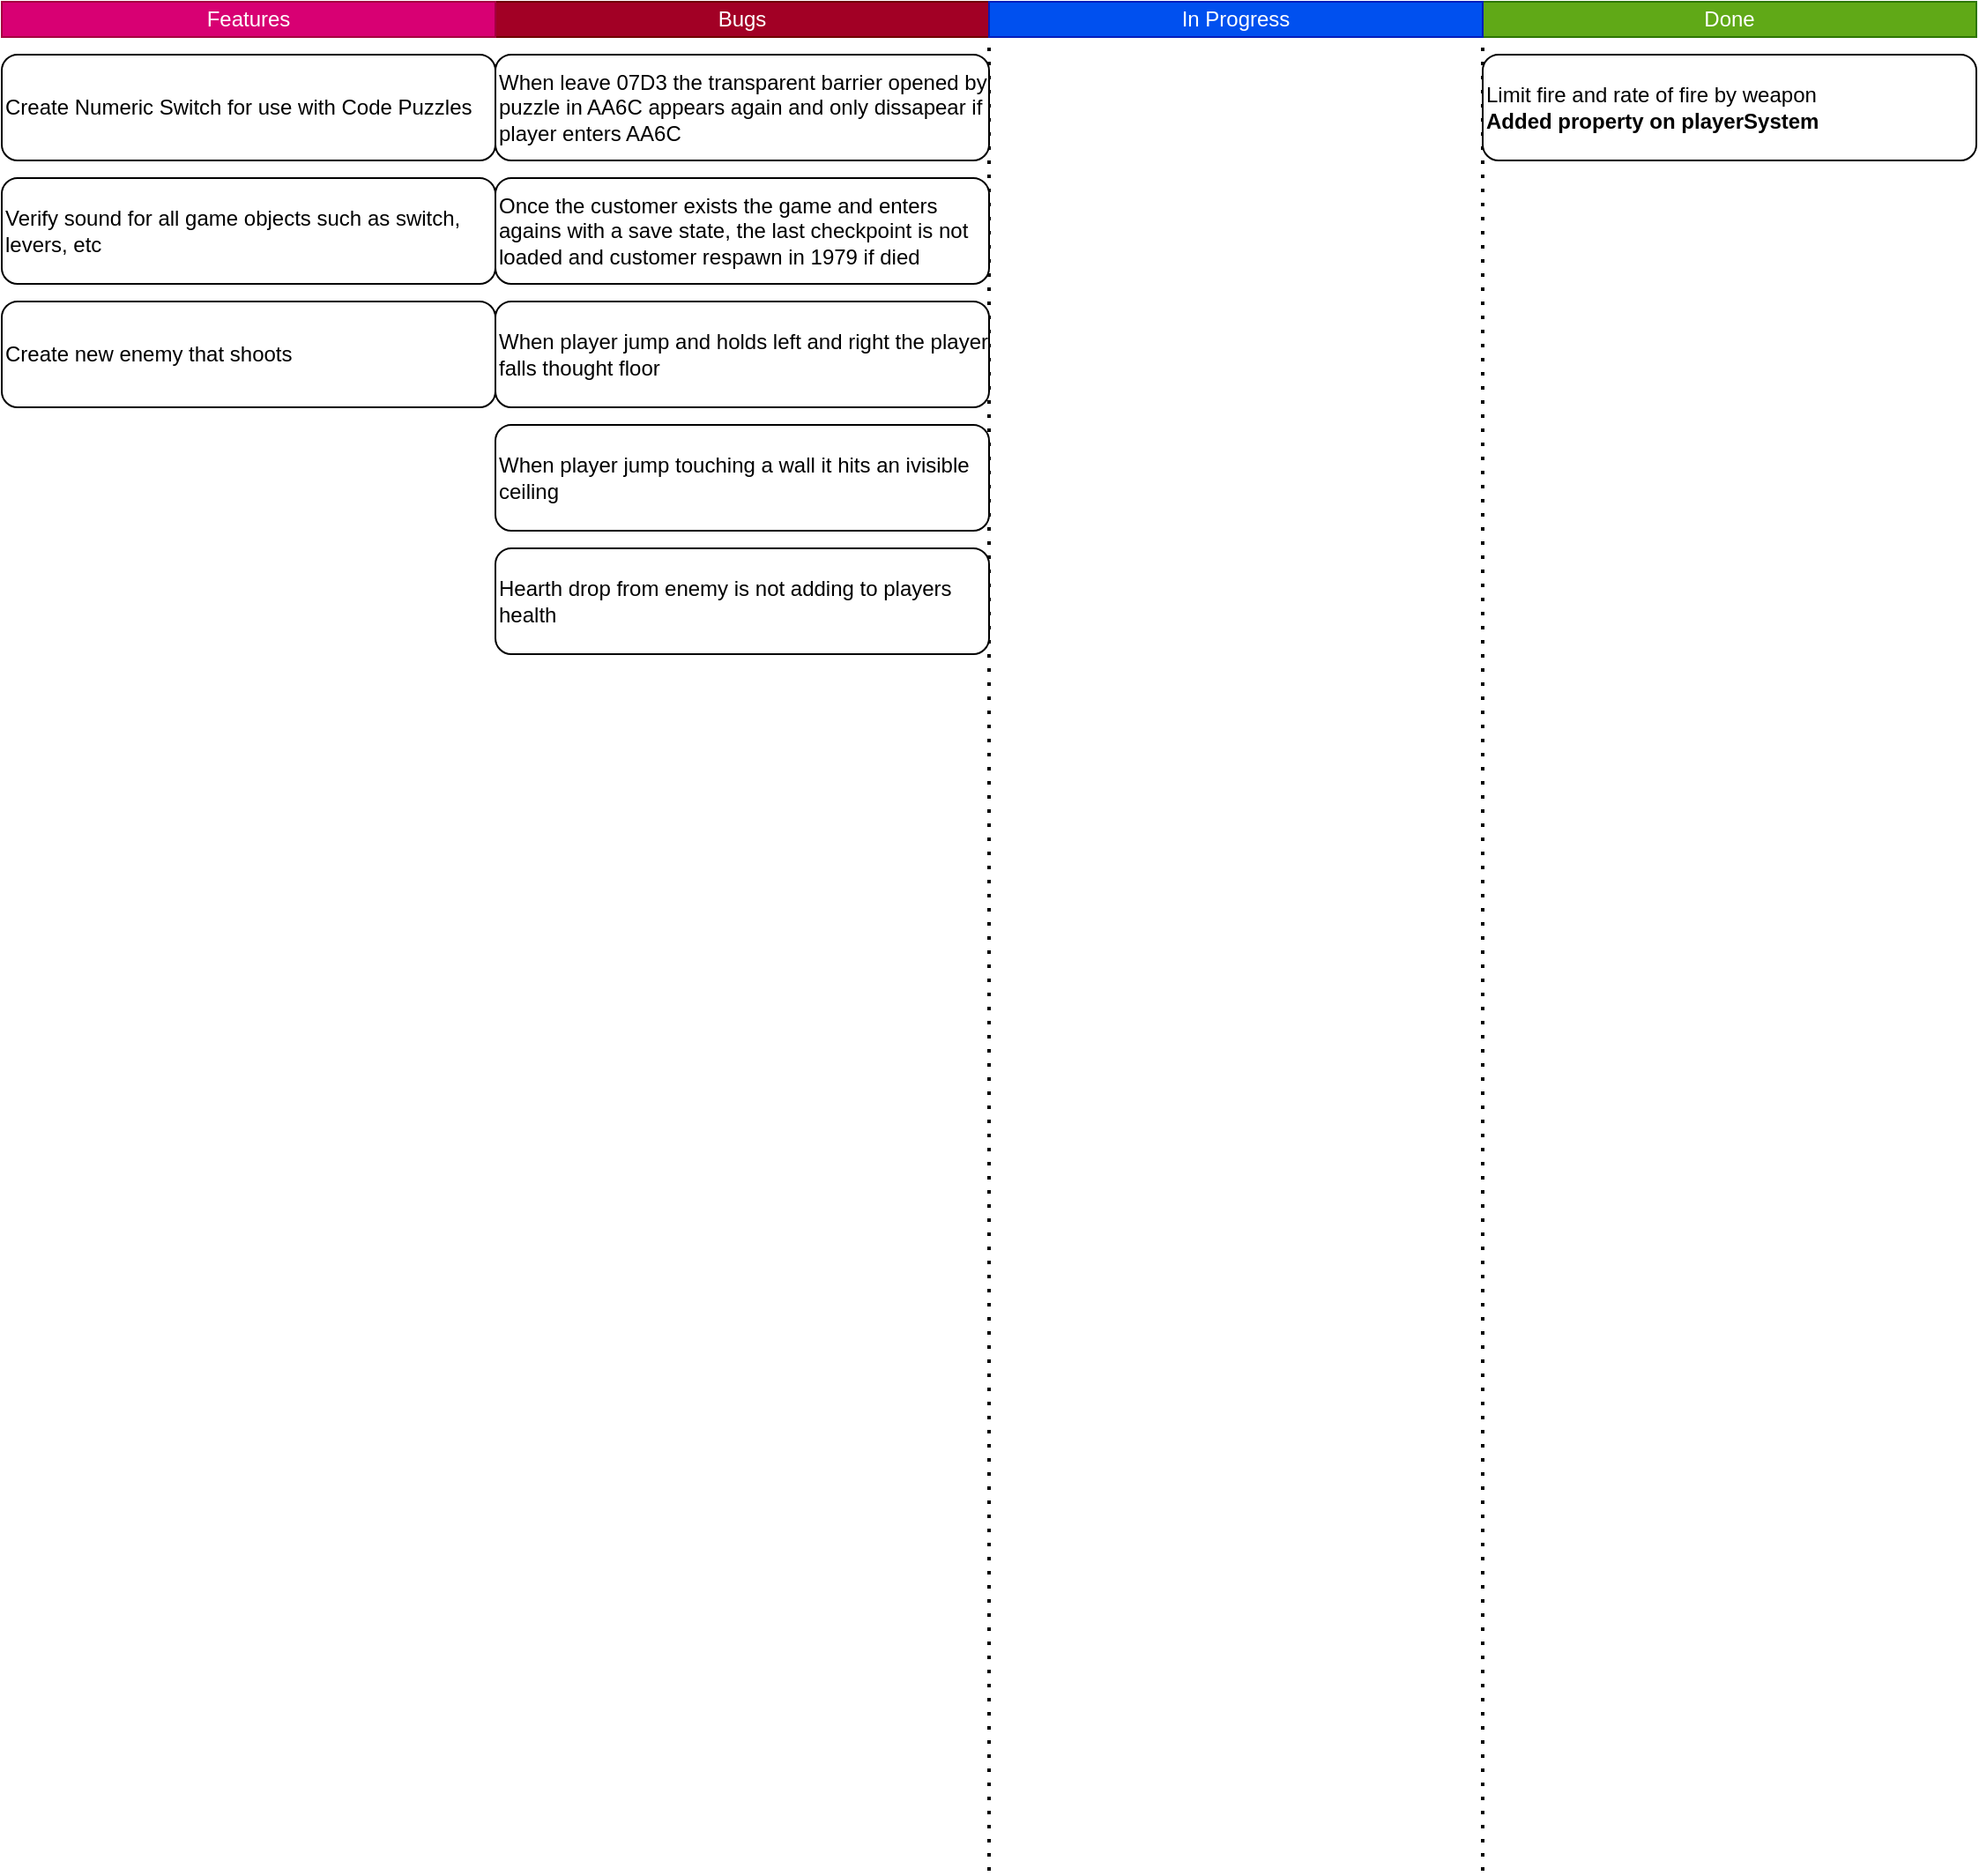 <mxfile>
    <diagram id="XWT5a98cfEyAcjVvCznP" name="Page-1">
        <mxGraphModel dx="1263" dy="208" grid="1" gridSize="10" guides="1" tooltips="1" connect="1" arrows="1" fold="1" page="1" pageScale="1" pageWidth="850" pageHeight="1100" math="0" shadow="0">
            <root>
                <mxCell id="0"/>
                <mxCell id="1" parent="0"/>
                <mxCell id="2" value="Bugs" style="text;html=1;strokeColor=#6F0000;fillColor=#a20025;align=center;verticalAlign=middle;whiteSpace=wrap;rounded=0;fontColor=#ffffff;" parent="1" vertex="1">
                    <mxGeometry y="20" width="280" height="20" as="geometry"/>
                </mxCell>
                <mxCell id="3" value="Done" style="text;html=1;strokeColor=#2D7600;fillColor=#60a917;align=center;verticalAlign=middle;whiteSpace=wrap;rounded=0;fontColor=#ffffff;" parent="1" vertex="1">
                    <mxGeometry x="560" y="20" width="280" height="20" as="geometry"/>
                </mxCell>
                <mxCell id="4" value="In Progress" style="text;html=1;strokeColor=#001DBC;fillColor=#0050ef;align=center;verticalAlign=middle;whiteSpace=wrap;rounded=0;fontColor=#ffffff;" parent="1" vertex="1">
                    <mxGeometry x="280" y="20" width="280" height="20" as="geometry"/>
                </mxCell>
                <mxCell id="6" value="" style="endArrow=none;dashed=1;html=1;dashPattern=1 3;strokeWidth=2;" parent="1" edge="1">
                    <mxGeometry width="50" height="50" relative="1" as="geometry">
                        <mxPoint x="280" y="1080" as="sourcePoint"/>
                        <mxPoint x="280" y="40" as="targetPoint"/>
                    </mxGeometry>
                </mxCell>
                <mxCell id="7" value="" style="endArrow=none;dashed=1;html=1;dashPattern=1 3;strokeWidth=2;" parent="1" edge="1">
                    <mxGeometry width="50" height="50" relative="1" as="geometry">
                        <mxPoint x="560" y="1080" as="sourcePoint"/>
                        <mxPoint x="560" y="40" as="targetPoint"/>
                    </mxGeometry>
                </mxCell>
                <mxCell id="10" value="When leave 07D3 the transparent barrier opened by puzzle in AA6C appears again and only dissapear if player enters AA6C" style="rounded=1;whiteSpace=wrap;html=1;align=left;" parent="1" vertex="1">
                    <mxGeometry y="50" width="280" height="60" as="geometry"/>
                </mxCell>
                <mxCell id="11" value="Once the customer exists the game and enters agains with a save state, the last checkpoint is not loaded and customer respawn in 1979 if died" style="rounded=1;whiteSpace=wrap;html=1;align=left;" parent="1" vertex="1">
                    <mxGeometry y="120" width="280" height="60" as="geometry"/>
                </mxCell>
                <mxCell id="12" value="When player jump and holds left and right the player falls thought floor" style="rounded=1;whiteSpace=wrap;html=1;align=left;" parent="1" vertex="1">
                    <mxGeometry y="190" width="280" height="60" as="geometry"/>
                </mxCell>
                <mxCell id="13" value="When player jump touching a wall it hits an ivisible ceiling" style="rounded=1;whiteSpace=wrap;html=1;align=left;" parent="1" vertex="1">
                    <mxGeometry y="260" width="280" height="60" as="geometry"/>
                </mxCell>
                <mxCell id="14" value="Hearth drop from enemy is not adding to players health" style="rounded=1;whiteSpace=wrap;html=1;align=left;" parent="1" vertex="1">
                    <mxGeometry y="330" width="280" height="60" as="geometry"/>
                </mxCell>
                <mxCell id="15" value="Features" style="text;html=1;strokeColor=#A50040;fillColor=#d80073;align=center;verticalAlign=middle;whiteSpace=wrap;rounded=0;fontColor=#ffffff;" parent="1" vertex="1">
                    <mxGeometry x="-280" y="20" width="280" height="20" as="geometry"/>
                </mxCell>
                <mxCell id="16" value="Create Numeric Switch for use with Code Puzzles" style="rounded=1;whiteSpace=wrap;html=1;align=left;" parent="1" vertex="1">
                    <mxGeometry x="-280" y="50" width="280" height="60" as="geometry"/>
                </mxCell>
                <mxCell id="17" value="Verify sound for all game objects such as switch, levers, etc" style="rounded=1;whiteSpace=wrap;html=1;align=left;" parent="1" vertex="1">
                    <mxGeometry x="-280" y="120" width="280" height="60" as="geometry"/>
                </mxCell>
                <mxCell id="18" value="Create new enemy that shoots" style="rounded=1;whiteSpace=wrap;html=1;align=left;" parent="1" vertex="1">
                    <mxGeometry x="-280" y="190" width="280" height="60" as="geometry"/>
                </mxCell>
                <mxCell id="19" value="Limit fire and rate of fire by weapon&lt;br&gt;&lt;b&gt;Added property on playerSystem&lt;/b&gt;" style="rounded=1;whiteSpace=wrap;html=1;align=left;" parent="1" vertex="1">
                    <mxGeometry x="560" y="50" width="280" height="60" as="geometry"/>
                </mxCell>
            </root>
        </mxGraphModel>
    </diagram>
</mxfile>